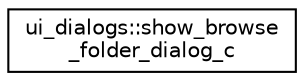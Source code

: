 digraph "Graphical Class Hierarchy"
{
 // LATEX_PDF_SIZE
  edge [fontname="Helvetica",fontsize="10",labelfontname="Helvetica",labelfontsize="10"];
  node [fontname="Helvetica",fontsize="10",shape=record];
  rankdir="LR";
  Node0 [label="ui_dialogs::show_browse\l_folder_dialog_c",height=0.2,width=0.4,color="black", fillcolor="white", style="filled",URL="$interfaceui__dialogs_1_1show__browse__folder__dialog__c.html",tooltip="Shows the user a Browse-Folder dialog. Notice, the UI environment must be initialized prior to callin..."];
}
